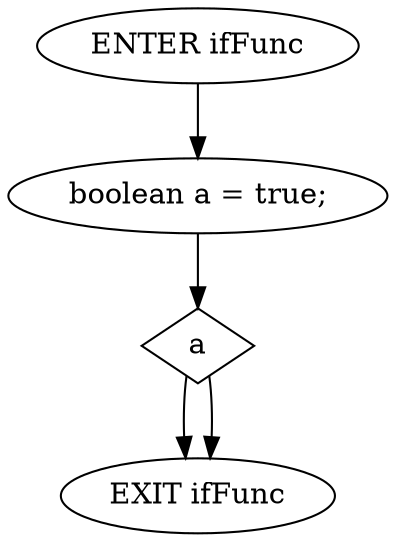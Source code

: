 digraph G {
  0 [ label="ENTER ifFunc" ];
  1 [ label="EXIT ifFunc" ];
  2 [ label="boolean a = true;" ];
  3 [ shape="diamond" label="a" ];
  0 -> 2;
  2 -> 3;
  3 -> 1;
  3 -> 1;
}
